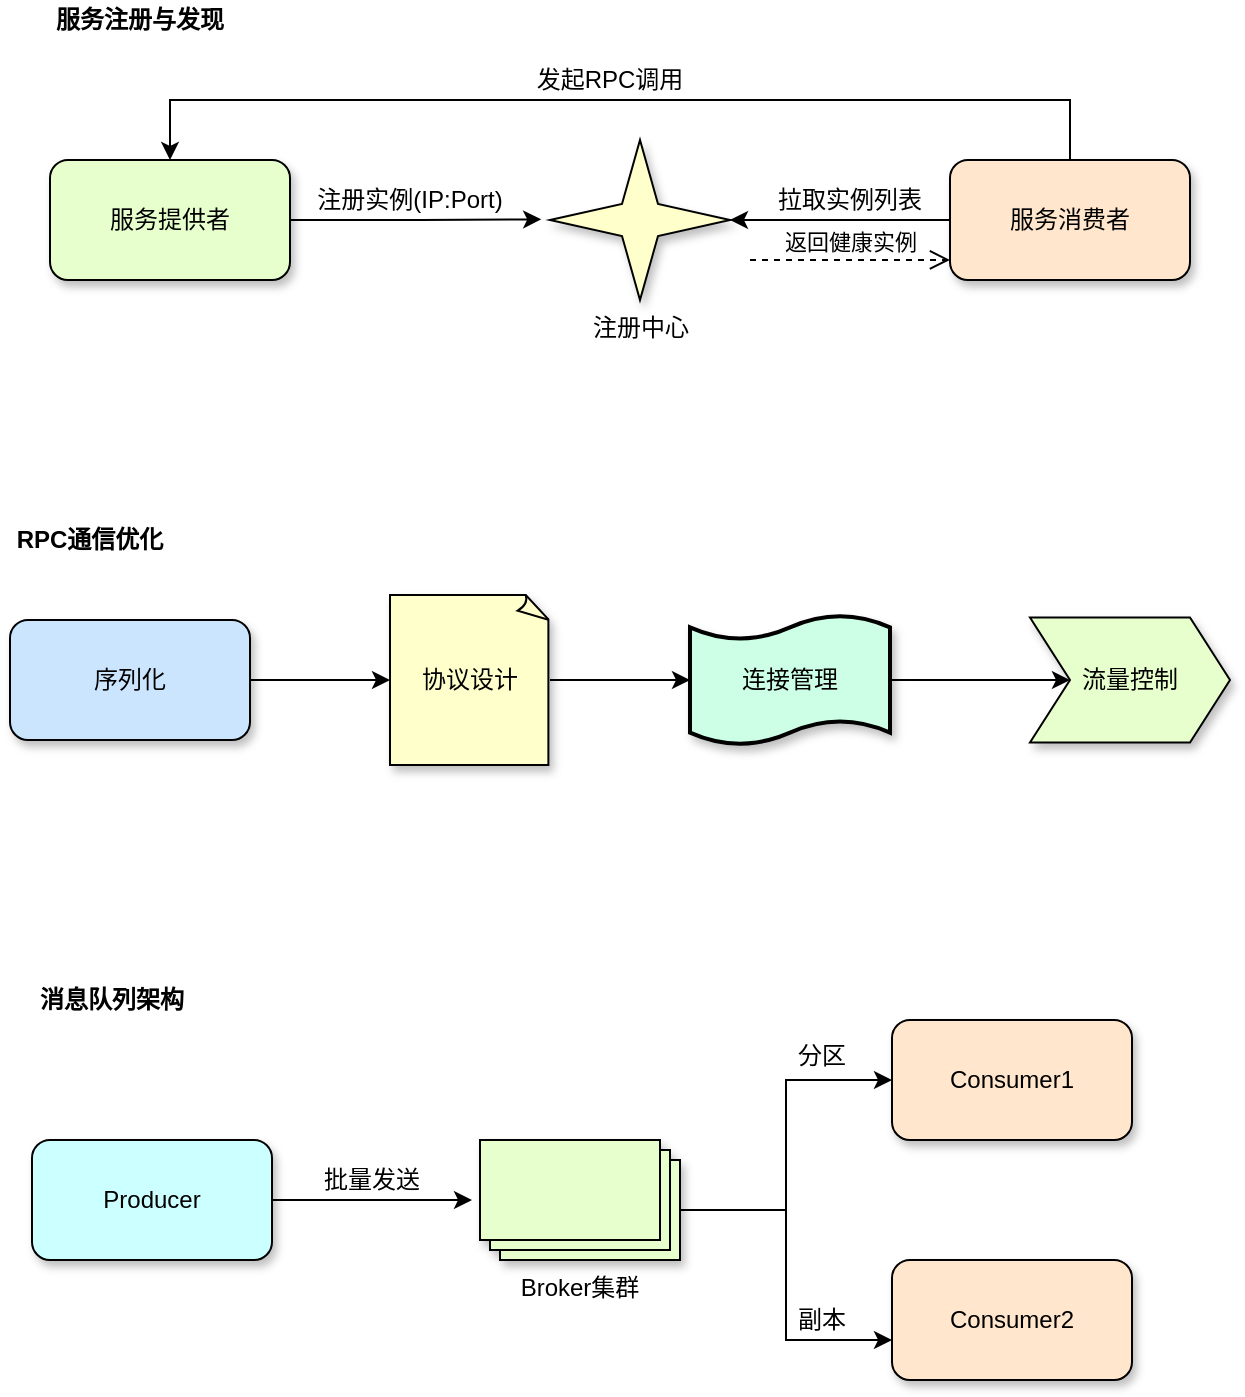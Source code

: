 <mxfile version="28.1.0">
  <diagram name="第 1 页" id="OpRG1aa8cTlrsCqhp1_k">
    <mxGraphModel dx="1345" dy="593" grid="1" gridSize="10" guides="1" tooltips="1" connect="1" arrows="1" fold="1" page="1" pageScale="1" pageWidth="827" pageHeight="1169" math="0" shadow="0">
      <root>
        <mxCell id="0" />
        <mxCell id="1" parent="0" />
        <mxCell id="TMS7qUZ6qiZg0D4ZWvbO-12" value="" style="group" parent="1" vertex="1" connectable="0">
          <mxGeometry x="129" y="80" width="570" height="150" as="geometry" />
        </mxCell>
        <mxCell id="TMS7qUZ6qiZg0D4ZWvbO-1" value="服务提供者" style="rounded=1;whiteSpace=wrap;html=1;fillColor=#E6FFCC;shadow=1;" parent="TMS7qUZ6qiZg0D4ZWvbO-12" vertex="1">
          <mxGeometry y="80" width="120" height="60" as="geometry" />
        </mxCell>
        <mxCell id="TMS7qUZ6qiZg0D4ZWvbO-2" value="注册中心" style="verticalLabelPosition=bottom;verticalAlign=top;html=1;shape=mxgraph.basic.4_point_star_2;dx=0.8;fillColor=#FFFFCC;shadow=1;" parent="TMS7qUZ6qiZg0D4ZWvbO-12" vertex="1">
          <mxGeometry x="250" y="70" width="90" height="80" as="geometry" />
        </mxCell>
        <mxCell id="TMS7qUZ6qiZg0D4ZWvbO-9" style="edgeStyle=orthogonalEdgeStyle;rounded=0;orthogonalLoop=1;jettySize=auto;html=1;entryX=0.5;entryY=0;entryDx=0;entryDy=0;" parent="TMS7qUZ6qiZg0D4ZWvbO-12" source="TMS7qUZ6qiZg0D4ZWvbO-3" target="TMS7qUZ6qiZg0D4ZWvbO-1" edge="1">
          <mxGeometry relative="1" as="geometry">
            <Array as="points">
              <mxPoint x="510" y="50" />
              <mxPoint x="60" y="50" />
            </Array>
          </mxGeometry>
        </mxCell>
        <mxCell id="TMS7qUZ6qiZg0D4ZWvbO-3" value="服务消费者" style="rounded=1;whiteSpace=wrap;html=1;fillColor=#FFE6CC;shadow=1;" parent="TMS7qUZ6qiZg0D4ZWvbO-12" vertex="1">
          <mxGeometry x="450" y="80" width="120" height="60" as="geometry" />
        </mxCell>
        <mxCell id="TMS7qUZ6qiZg0D4ZWvbO-4" style="edgeStyle=orthogonalEdgeStyle;rounded=0;orthogonalLoop=1;jettySize=auto;html=1;entryX=-0.049;entryY=0.496;entryDx=0;entryDy=0;entryPerimeter=0;" parent="TMS7qUZ6qiZg0D4ZWvbO-12" source="TMS7qUZ6qiZg0D4ZWvbO-1" target="TMS7qUZ6qiZg0D4ZWvbO-2" edge="1">
          <mxGeometry relative="1" as="geometry" />
        </mxCell>
        <mxCell id="TMS7qUZ6qiZg0D4ZWvbO-5" value="注册实例(IP:Port)" style="text;strokeColor=none;align=center;fillColor=none;html=1;verticalAlign=middle;whiteSpace=wrap;rounded=0;" parent="TMS7qUZ6qiZg0D4ZWvbO-12" vertex="1">
          <mxGeometry x="130" y="90" width="100" height="20" as="geometry" />
        </mxCell>
        <mxCell id="TMS7qUZ6qiZg0D4ZWvbO-6" style="edgeStyle=orthogonalEdgeStyle;rounded=0;orthogonalLoop=1;jettySize=auto;html=1;entryX=1;entryY=0.5;entryDx=0;entryDy=0;entryPerimeter=0;" parent="TMS7qUZ6qiZg0D4ZWvbO-12" source="TMS7qUZ6qiZg0D4ZWvbO-3" target="TMS7qUZ6qiZg0D4ZWvbO-2" edge="1">
          <mxGeometry relative="1" as="geometry">
            <Array as="points">
              <mxPoint x="340" y="110" />
            </Array>
          </mxGeometry>
        </mxCell>
        <mxCell id="TMS7qUZ6qiZg0D4ZWvbO-7" value="拉取实例列表" style="text;strokeColor=none;align=center;fillColor=none;html=1;verticalAlign=middle;whiteSpace=wrap;rounded=0;" parent="TMS7qUZ6qiZg0D4ZWvbO-12" vertex="1">
          <mxGeometry x="360" y="90" width="80" height="20" as="geometry" />
        </mxCell>
        <mxCell id="TMS7qUZ6qiZg0D4ZWvbO-8" value="返回健康实例" style="html=1;verticalAlign=bottom;endArrow=open;dashed=1;endSize=8;curved=0;rounded=0;entryX=0;entryY=0.833;entryDx=0;entryDy=0;entryPerimeter=0;" parent="TMS7qUZ6qiZg0D4ZWvbO-12" target="TMS7qUZ6qiZg0D4ZWvbO-3" edge="1">
          <mxGeometry relative="1" as="geometry">
            <mxPoint x="350" y="130" as="sourcePoint" />
            <mxPoint x="440" y="130" as="targetPoint" />
          </mxGeometry>
        </mxCell>
        <mxCell id="TMS7qUZ6qiZg0D4ZWvbO-10" value="发起RPC调用" style="text;strokeColor=none;align=center;fillColor=none;html=1;verticalAlign=middle;whiteSpace=wrap;rounded=0;" parent="TMS7qUZ6qiZg0D4ZWvbO-12" vertex="1">
          <mxGeometry x="240" y="30" width="80" height="20" as="geometry" />
        </mxCell>
        <mxCell id="TMS7qUZ6qiZg0D4ZWvbO-11" value="&lt;b&gt;服务注册与发现&lt;/b&gt;" style="text;strokeColor=none;align=center;fillColor=none;html=1;verticalAlign=middle;whiteSpace=wrap;rounded=0;" parent="TMS7qUZ6qiZg0D4ZWvbO-12" vertex="1">
          <mxGeometry width="90" height="20" as="geometry" />
        </mxCell>
        <mxCell id="TMS7qUZ6qiZg0D4ZWvbO-21" value="" style="group" parent="1" vertex="1" connectable="0">
          <mxGeometry x="109" y="340" width="610" height="122.5" as="geometry" />
        </mxCell>
        <mxCell id="TMS7qUZ6qiZg0D4ZWvbO-13" value="序列化" style="rounded=1;whiteSpace=wrap;html=1;shadow=1;fillColor=#CCE5FF;" parent="TMS7qUZ6qiZg0D4ZWvbO-21" vertex="1">
          <mxGeometry y="50" width="120" height="60" as="geometry" />
        </mxCell>
        <mxCell id="TMS7qUZ6qiZg0D4ZWvbO-14" value="协议设计" style="whiteSpace=wrap;html=1;shape=mxgraph.basic.document;fillColor=#FFFFCC;shadow=1;" parent="TMS7qUZ6qiZg0D4ZWvbO-21" vertex="1">
          <mxGeometry x="190" y="37.5" width="80" height="85" as="geometry" />
        </mxCell>
        <mxCell id="TMS7qUZ6qiZg0D4ZWvbO-19" style="edgeStyle=orthogonalEdgeStyle;rounded=0;orthogonalLoop=1;jettySize=auto;html=1;" parent="TMS7qUZ6qiZg0D4ZWvbO-21" source="TMS7qUZ6qiZg0D4ZWvbO-15" target="TMS7qUZ6qiZg0D4ZWvbO-16" edge="1">
          <mxGeometry relative="1" as="geometry" />
        </mxCell>
        <mxCell id="TMS7qUZ6qiZg0D4ZWvbO-15" value="连接管理" style="shape=tape;whiteSpace=wrap;html=1;strokeWidth=2;size=0.19;fillColor=#CCFFE6;shadow=1;" parent="TMS7qUZ6qiZg0D4ZWvbO-21" vertex="1">
          <mxGeometry x="340" y="47.5" width="100" height="65" as="geometry" />
        </mxCell>
        <mxCell id="TMS7qUZ6qiZg0D4ZWvbO-16" value="流量控制" style="shape=step;perimeter=stepPerimeter;whiteSpace=wrap;html=1;fixedSize=1;fillColor=#E6FFCC;shadow=1;" parent="TMS7qUZ6qiZg0D4ZWvbO-21" vertex="1">
          <mxGeometry x="510" y="48.75" width="100" height="62.5" as="geometry" />
        </mxCell>
        <mxCell id="TMS7qUZ6qiZg0D4ZWvbO-17" style="edgeStyle=orthogonalEdgeStyle;rounded=0;orthogonalLoop=1;jettySize=auto;html=1;entryX=0;entryY=0.5;entryDx=0;entryDy=0;entryPerimeter=0;" parent="TMS7qUZ6qiZg0D4ZWvbO-21" source="TMS7qUZ6qiZg0D4ZWvbO-13" target="TMS7qUZ6qiZg0D4ZWvbO-14" edge="1">
          <mxGeometry relative="1" as="geometry" />
        </mxCell>
        <mxCell id="TMS7qUZ6qiZg0D4ZWvbO-18" style="edgeStyle=orthogonalEdgeStyle;rounded=0;orthogonalLoop=1;jettySize=auto;html=1;entryX=0;entryY=0.5;entryDx=0;entryDy=0;entryPerimeter=0;" parent="TMS7qUZ6qiZg0D4ZWvbO-21" source="TMS7qUZ6qiZg0D4ZWvbO-14" target="TMS7qUZ6qiZg0D4ZWvbO-15" edge="1">
          <mxGeometry relative="1" as="geometry" />
        </mxCell>
        <mxCell id="TMS7qUZ6qiZg0D4ZWvbO-20" value="&lt;b&gt;RPC通信优化&lt;/b&gt;" style="text;strokeColor=none;align=center;fillColor=none;html=1;verticalAlign=middle;whiteSpace=wrap;rounded=0;" parent="TMS7qUZ6qiZg0D4ZWvbO-21" vertex="1">
          <mxGeometry width="80" height="20" as="geometry" />
        </mxCell>
        <mxCell id="TMS7qUZ6qiZg0D4ZWvbO-33" value="" style="group" parent="1" vertex="1" connectable="0">
          <mxGeometry x="120" y="570" width="550" height="200" as="geometry" />
        </mxCell>
        <mxCell id="TMS7qUZ6qiZg0D4ZWvbO-26" style="edgeStyle=orthogonalEdgeStyle;rounded=0;orthogonalLoop=1;jettySize=auto;html=1;" parent="TMS7qUZ6qiZg0D4ZWvbO-33" source="TMS7qUZ6qiZg0D4ZWvbO-22" edge="1">
          <mxGeometry relative="1" as="geometry">
            <mxPoint x="220" y="110" as="targetPoint" />
          </mxGeometry>
        </mxCell>
        <mxCell id="TMS7qUZ6qiZg0D4ZWvbO-22" value="Producer" style="rounded=1;whiteSpace=wrap;html=1;fillColor=#CCFFFF;shadow=1;" parent="TMS7qUZ6qiZg0D4ZWvbO-33" vertex="1">
          <mxGeometry y="80" width="120" height="60" as="geometry" />
        </mxCell>
        <mxCell id="TMS7qUZ6qiZg0D4ZWvbO-27" style="edgeStyle=orthogonalEdgeStyle;rounded=0;orthogonalLoop=1;jettySize=auto;html=1;exitX=0;exitY=0;exitDx=100;exitDy=35;exitPerimeter=0;entryX=0;entryY=0.5;entryDx=0;entryDy=0;" parent="TMS7qUZ6qiZg0D4ZWvbO-33" source="TMS7qUZ6qiZg0D4ZWvbO-23" target="TMS7qUZ6qiZg0D4ZWvbO-24" edge="1">
          <mxGeometry relative="1" as="geometry" />
        </mxCell>
        <mxCell id="TMS7qUZ6qiZg0D4ZWvbO-23" value="Broker集群" style="verticalLabelPosition=bottom;verticalAlign=top;html=1;shape=mxgraph.basic.layered_rect;dx=10;outlineConnect=0;whiteSpace=wrap;fillColor=#E6FFCC;shadow=1;" parent="TMS7qUZ6qiZg0D4ZWvbO-33" vertex="1">
          <mxGeometry x="224" y="80" width="100" height="60" as="geometry" />
        </mxCell>
        <mxCell id="TMS7qUZ6qiZg0D4ZWvbO-24" value="Consumer1" style="rounded=1;whiteSpace=wrap;html=1;fillColor=#FFE6CC;shadow=1;" parent="TMS7qUZ6qiZg0D4ZWvbO-33" vertex="1">
          <mxGeometry x="430" y="20" width="120" height="60" as="geometry" />
        </mxCell>
        <mxCell id="TMS7qUZ6qiZg0D4ZWvbO-25" value="Consumer2" style="rounded=1;whiteSpace=wrap;html=1;fillColor=#FFE6CC;shadow=1;" parent="TMS7qUZ6qiZg0D4ZWvbO-33" vertex="1">
          <mxGeometry x="430" y="140" width="120" height="60" as="geometry" />
        </mxCell>
        <mxCell id="TMS7qUZ6qiZg0D4ZWvbO-28" style="edgeStyle=orthogonalEdgeStyle;rounded=0;orthogonalLoop=1;jettySize=auto;html=1;exitX=0;exitY=0;exitDx=100;exitDy=35;exitPerimeter=0;entryX=0;entryY=0.667;entryDx=0;entryDy=0;entryPerimeter=0;" parent="TMS7qUZ6qiZg0D4ZWvbO-33" source="TMS7qUZ6qiZg0D4ZWvbO-23" target="TMS7qUZ6qiZg0D4ZWvbO-25" edge="1">
          <mxGeometry relative="1" as="geometry" />
        </mxCell>
        <mxCell id="TMS7qUZ6qiZg0D4ZWvbO-29" value="批量发送" style="text;strokeColor=none;align=center;fillColor=none;html=1;verticalAlign=middle;whiteSpace=wrap;rounded=0;" parent="TMS7qUZ6qiZg0D4ZWvbO-33" vertex="1">
          <mxGeometry x="140" y="90" width="60" height="20" as="geometry" />
        </mxCell>
        <mxCell id="TMS7qUZ6qiZg0D4ZWvbO-30" value="分区" style="text;strokeColor=none;align=center;fillColor=none;html=1;verticalAlign=middle;whiteSpace=wrap;rounded=0;" parent="TMS7qUZ6qiZg0D4ZWvbO-33" vertex="1">
          <mxGeometry x="380" y="30" width="30" height="15" as="geometry" />
        </mxCell>
        <mxCell id="TMS7qUZ6qiZg0D4ZWvbO-31" value="副本" style="text;strokeColor=none;align=center;fillColor=none;html=1;verticalAlign=middle;whiteSpace=wrap;rounded=0;" parent="TMS7qUZ6qiZg0D4ZWvbO-33" vertex="1">
          <mxGeometry x="380" y="160" width="30" height="20" as="geometry" />
        </mxCell>
        <mxCell id="TMS7qUZ6qiZg0D4ZWvbO-32" value="&lt;b&gt;消息队列架构&lt;/b&gt;" style="text;strokeColor=none;align=center;fillColor=none;html=1;verticalAlign=middle;whiteSpace=wrap;rounded=0;" parent="TMS7qUZ6qiZg0D4ZWvbO-33" vertex="1">
          <mxGeometry width="80" height="20" as="geometry" />
        </mxCell>
      </root>
    </mxGraphModel>
  </diagram>
</mxfile>
